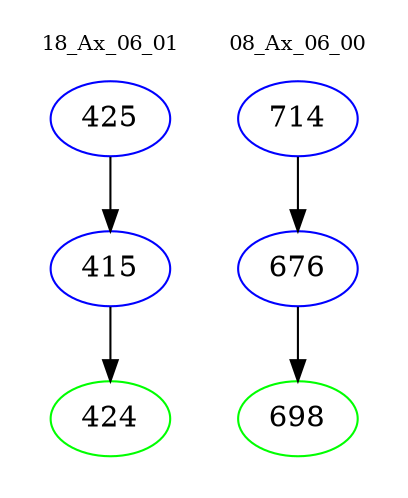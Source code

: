 digraph{
subgraph cluster_0 {
color = white
label = "18_Ax_06_01";
fontsize=10;
T0_425 [label="425", color="blue"]
T0_425 -> T0_415 [color="black"]
T0_415 [label="415", color="blue"]
T0_415 -> T0_424 [color="black"]
T0_424 [label="424", color="green"]
}
subgraph cluster_1 {
color = white
label = "08_Ax_06_00";
fontsize=10;
T1_714 [label="714", color="blue"]
T1_714 -> T1_676 [color="black"]
T1_676 [label="676", color="blue"]
T1_676 -> T1_698 [color="black"]
T1_698 [label="698", color="green"]
}
}
